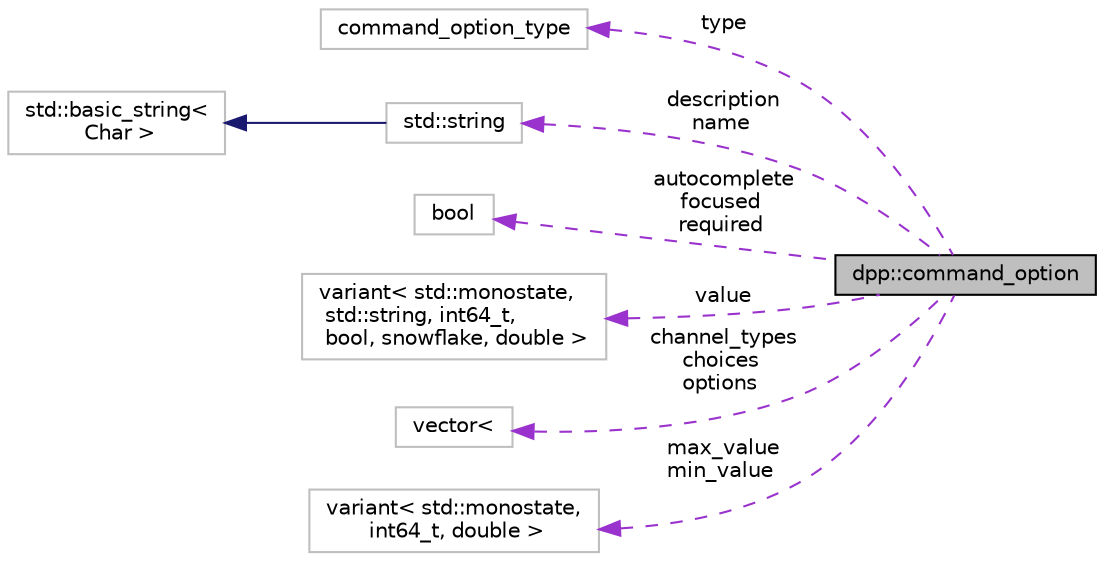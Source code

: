 digraph "dpp::command_option"
{
 // INTERACTIVE_SVG=YES
 // LATEX_PDF_SIZE
  bgcolor="transparent";
  edge [fontname="Helvetica",fontsize="10",labelfontname="Helvetica",labelfontsize="10"];
  node [fontname="Helvetica",fontsize="10",shape=record];
  rankdir="LR";
  Node1 [label="dpp::command_option",height=0.2,width=0.4,color="black", fillcolor="grey75", style="filled", fontcolor="black",tooltip="Each command option is a command line parameter. It can have a type (see dpp::command_option_type),..."];
  Node2 -> Node1 [dir="back",color="darkorchid3",fontsize="10",style="dashed",label=" type" ,fontname="Helvetica"];
  Node2 [label="command_option_type",height=0.2,width=0.4,color="grey75",tooltip=" "];
  Node3 -> Node1 [dir="back",color="darkorchid3",fontsize="10",style="dashed",label=" description\nname" ,fontname="Helvetica"];
  Node3 [label="std::string",height=0.2,width=0.4,color="grey75",tooltip=" "];
  Node4 -> Node3 [dir="back",color="midnightblue",fontsize="10",style="solid",fontname="Helvetica"];
  Node4 [label="std::basic_string\<\l Char \>",height=0.2,width=0.4,color="grey75",tooltip=" "];
  Node5 -> Node1 [dir="back",color="darkorchid3",fontsize="10",style="dashed",label=" autocomplete\nfocused\nrequired" ,fontname="Helvetica"];
  Node5 [label="bool",height=0.2,width=0.4,color="grey75",tooltip=" "];
  Node6 -> Node1 [dir="back",color="darkorchid3",fontsize="10",style="dashed",label=" value" ,fontname="Helvetica"];
  Node6 [label="variant\< std::monostate,\l std::string, int64_t,\l bool, snowflake, double \>",height=0.2,width=0.4,color="grey75",tooltip=" "];
  Node7 -> Node1 [dir="back",color="darkorchid3",fontsize="10",style="dashed",label=" channel_types\nchoices\noptions" ,fontname="Helvetica"];
  Node7 [label="vector\<",height=0.2,width=0.4,color="grey75",tooltip=" "];
  Node8 -> Node1 [dir="back",color="darkorchid3",fontsize="10",style="dashed",label=" max_value\nmin_value" ,fontname="Helvetica"];
  Node8 [label="variant\< std::monostate,\l int64_t, double \>",height=0.2,width=0.4,color="grey75",tooltip=" "];
}
